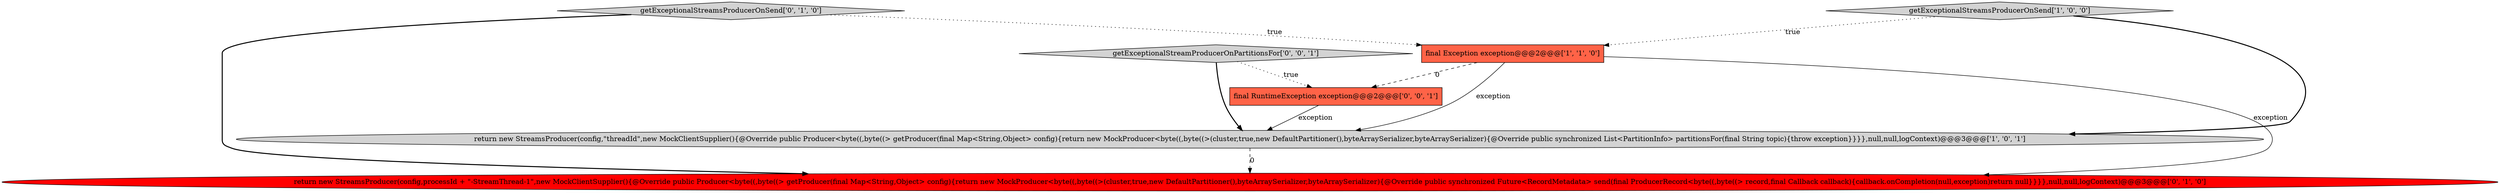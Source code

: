 digraph {
0 [style = filled, label = "final Exception exception@@@2@@@['1', '1', '0']", fillcolor = tomato, shape = box image = "AAA0AAABBB1BBB"];
1 [style = filled, label = "return new StreamsProducer(config,\"threadId\",new MockClientSupplier(){@Override public Producer<byte((,byte((> getProducer(final Map<String,Object> config){return new MockProducer<byte((,byte((>(cluster,true,new DefaultPartitioner(),byteArraySerializer,byteArraySerializer){@Override public synchronized List<PartitionInfo> partitionsFor(final String topic){throw exception}}}},null,null,logContext)@@@3@@@['1', '0', '1']", fillcolor = lightgray, shape = ellipse image = "AAA0AAABBB1BBB"];
4 [style = filled, label = "getExceptionalStreamsProducerOnSend['0', '1', '0']", fillcolor = lightgray, shape = diamond image = "AAA0AAABBB2BBB"];
5 [style = filled, label = "final RuntimeException exception@@@2@@@['0', '0', '1']", fillcolor = tomato, shape = box image = "AAA0AAABBB3BBB"];
6 [style = filled, label = "getExceptionalStreamProducerOnPartitionsFor['0', '0', '1']", fillcolor = lightgray, shape = diamond image = "AAA0AAABBB3BBB"];
2 [style = filled, label = "getExceptionalStreamsProducerOnSend['1', '0', '0']", fillcolor = lightgray, shape = diamond image = "AAA0AAABBB1BBB"];
3 [style = filled, label = "return new StreamsProducer(config,processId + \"-StreamThread-1\",new MockClientSupplier(){@Override public Producer<byte((,byte((> getProducer(final Map<String,Object> config){return new MockProducer<byte((,byte((>(cluster,true,new DefaultPartitioner(),byteArraySerializer,byteArraySerializer){@Override public synchronized Future<RecordMetadata> send(final ProducerRecord<byte((,byte((> record,final Callback callback){callback.onCompletion(null,exception)return null}}}},null,null,logContext)@@@3@@@['0', '1', '0']", fillcolor = red, shape = ellipse image = "AAA1AAABBB2BBB"];
5->1 [style = solid, label="exception"];
6->1 [style = bold, label=""];
4->3 [style = bold, label=""];
6->5 [style = dotted, label="true"];
2->0 [style = dotted, label="true"];
1->3 [style = dashed, label="0"];
0->5 [style = dashed, label="0"];
0->3 [style = solid, label="exception"];
2->1 [style = bold, label=""];
4->0 [style = dotted, label="true"];
0->1 [style = solid, label="exception"];
}
